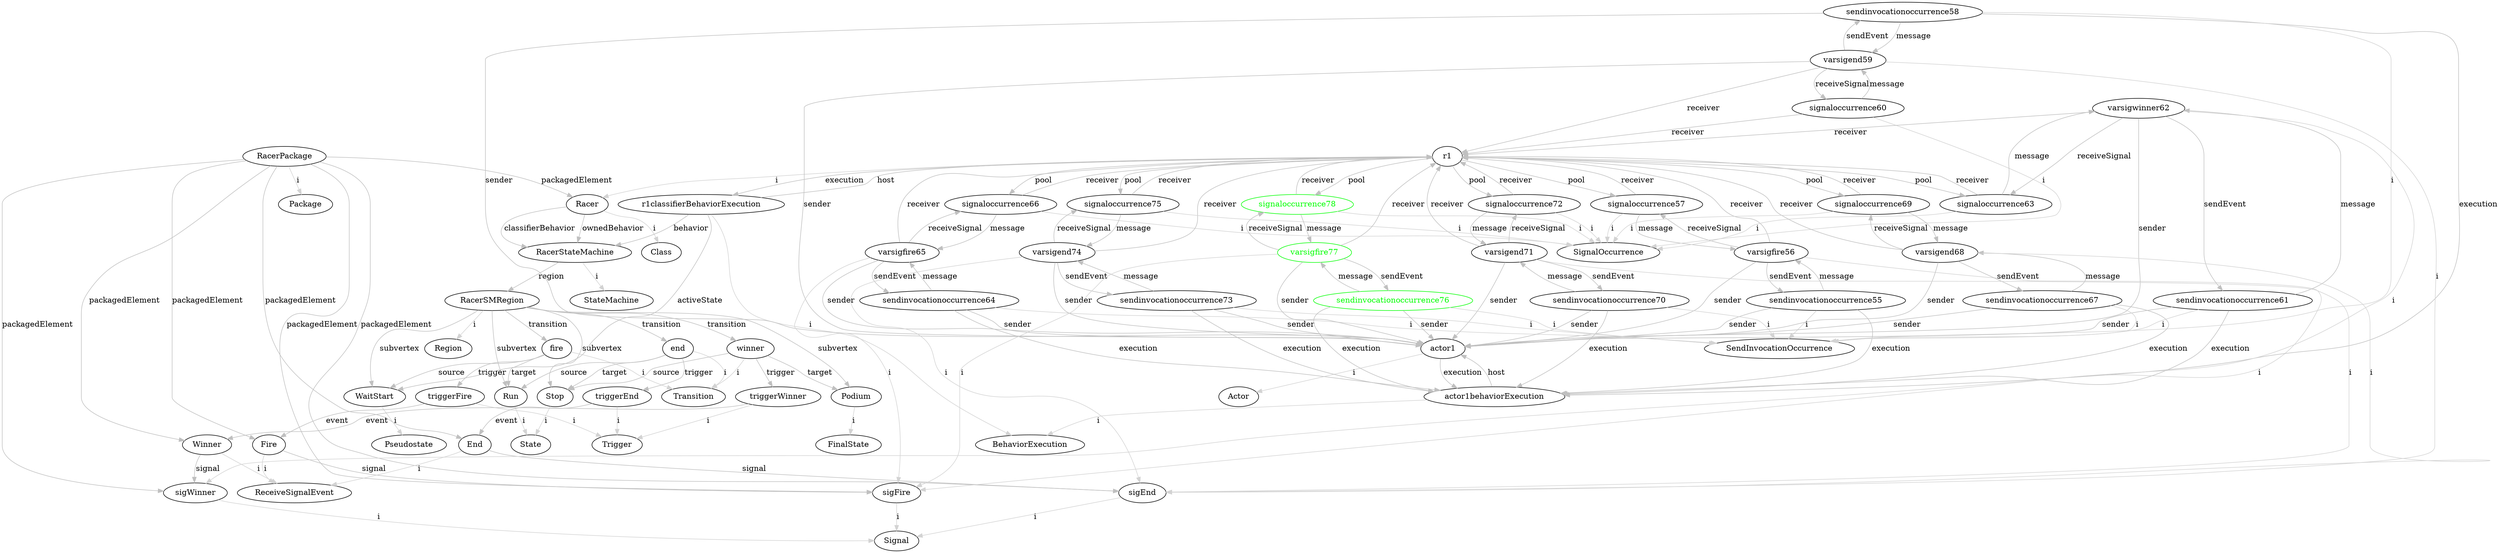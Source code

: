 digraph umlMetamodel {
	"RacerPackage" -> "Package" [label="i", color="lightgrey"]
	"RacerPackage" -> "Racer" [label="packagedElement", color="grey"]
	"Racer" -> "Class" [label="i", color="lightgrey"]
	"Racer" -> "RacerStateMachine" [label="classifierBehavior", color="grey"]
	"Racer" -> "RacerStateMachine" [label="ownedBehavior", color="grey"]
	"RacerStateMachine" -> "StateMachine" [label="i", color="lightgrey"]
	"RacerStateMachine" -> "RacerSMRegion" [label="region", color="grey"]
	"RacerSMRegion" -> "Region" [label="i", color="lightgrey"]
	"RacerSMRegion" -> "WaitStart" [label="subvertex", color="grey"]
	"WaitStart" -> "Pseudostate" [label="i", color="lightgrey"]
	"RacerSMRegion" -> "Run" [label="subvertex", color="grey"]
	"Run" -> "State" [label="i", color="lightgrey"]
	"RacerSMRegion" -> "Stop" [label="subvertex", color="grey"]
	"Stop" -> "State" [label="i", color="lightgrey"]
	"RacerSMRegion" -> "Podium" [label="subvertex", color="grey"]
	"Podium" -> "FinalState" [label="i", color="lightgrey"]
	"RacerSMRegion" -> "fire" [label="transition", color="grey"]
	"fire" -> "Transition" [label="i", color="lightgrey"]
	"fire" -> "WaitStart" [label="source", color="grey"]
	"fire" -> "Run" [label="target", color="grey"]
	"fire" -> "triggerFire" [label="trigger", color="grey"]
	"triggerFire" -> "Trigger" [label="i", color="lightgrey"]
	"triggerFire" -> "Fire" [label="event", color="grey"]
	"RacerSMRegion" -> "end" [label="transition", color="grey"]
	"end" -> "Transition" [label="i", color="lightgrey"]
	"end" -> "Run" [label="source", color="grey"]
	"end" -> "Stop" [label="target", color="grey"]
	"end" -> "triggerEnd" [label="trigger", color="grey"]
	"triggerEnd" -> "Trigger" [label="i", color="lightgrey"]
	"triggerEnd" -> "End" [label="event", color="grey"]
	"RacerSMRegion" -> "winner" [label="transition", color="grey"]
	"winner" -> "Transition" [label="i", color="lightgrey"]
	"winner" -> "Stop" [label="source", color="grey"]
	"winner" -> "Podium" [label="target", color="grey"]
	"winner" -> "triggerWinner" [label="trigger", color="grey"]
	"triggerWinner" -> "Trigger" [label="i", color="lightgrey"]
	"triggerWinner" -> "Winner" [label="event", color="grey"]
	"RacerPackage" -> "sigFire" [label="packagedElement", color="grey"]
	"sigFire" -> "Signal" [label="i", color="lightgrey"]
	"RacerPackage" -> "Fire" [label="packagedElement", color="grey"]
	"Fire" -> "ReceiveSignalEvent" [label="i", color="lightgrey"]
	"Fire" -> "sigFire" [label="signal", color="grey"]
	"RacerPackage" -> "sigEnd" [label="packagedElement", color="grey"]
	"sigEnd" -> "Signal" [label="i", color="lightgrey"]
	"RacerPackage" -> "End" [label="packagedElement", color="grey"]
	"End" -> "ReceiveSignalEvent" [label="i", color="lightgrey"]
	"End" -> "sigEnd" [label="signal", color="grey"]
	"RacerPackage" -> "sigWinner" [label="packagedElement", color="grey"]
	"sigWinner" -> "Signal" [label="i", color="lightgrey"]
	"RacerPackage" -> "Winner" [label="packagedElement", color="grey"]
	"Winner" -> "ReceiveSignalEvent" [label="i", color="lightgrey"]
	"Winner" -> "sigWinner" [label="signal", color="grey"]
	"r1" -> "Racer" [label="i", color="lightgrey"]
	"r1classifierBehaviorExecution" -> "BehaviorExecution" [label="i", color="lightgrey"]
	"r1" -> "r1classifierBehaviorExecution" [label="execution", color="grey"]
	"r1classifierBehaviorExecution" -> "r1" [label="host", color="grey"]
	"r1classifierBehaviorExecution" -> "RacerStateMachine" [label="behavior", color="grey"]
	"r1classifierBehaviorExecution" -> "WaitStart" [label="activeState", color="grey"]
	"actor1" -> "Actor" [label="i", color="lightgrey"]
	"actor1behaviorExecution" -> "BehaviorExecution" [label="i", color="lightgrey"]
	"actor1" -> "actor1behaviorExecution" [label="execution", color="grey"]
	"actor1behaviorExecution" -> "actor1" [label="host", color="grey"]
	"sendinvocationoccurrence55" -> "SendInvocationOccurrence" [label="i", color="lightgrey"]
	"sendinvocationoccurrence55" -> "varsigfire56" [label="message", color="grey"]
	"varsigfire56" -> "sendinvocationoccurrence55" [label="sendEvent", color="grey"]
	"varsigfire56" -> "signaloccurrence57" [label="receiveSignal", color="grey"]
	"signaloccurrence57" -> "varsigfire56" [label="message", color="grey"]
	"signaloccurrence57" -> "SignalOccurrence" [label="i", color="lightgrey"]
	"varsigfire56" -> "sigFire" [label="i", color="lightgrey"]
	"signaloccurrence57" -> "r1" [label="receiver", color="grey"]
	"r1" -> "signaloccurrence57" [label="pool", color="grey"]
	"varsigfire56" -> "actor1" [label="sender", color="grey"]
	"sendinvocationoccurrence55" -> "actor1" [label="sender", color="grey"]
	"varsigfire56" -> "r1" [label="receiver", color="grey"]
	"sendinvocationoccurrence55" -> "actor1behaviorExecution" [label="execution", color="grey"]
	"sendinvocationoccurrence58" -> "SendInvocationOccurrence" [label="i", color="lightgrey"]
	"sendinvocationoccurrence58" -> "varsigend59" [label="message", color="grey"]
	"varsigend59" -> "sendinvocationoccurrence58" [label="sendEvent", color="grey"]
	"varsigend59" -> "signaloccurrence60" [label="receiveSignal", color="grey"]
	"signaloccurrence60" -> "varsigend59" [label="message", color="grey"]
	"signaloccurrence60" -> "SignalOccurrence" [label="i", color="lightgrey"]
	"varsigend59" -> "sigEnd" [label="i", color="lightgrey"]
	"signaloccurrence60" -> "r1" [label="receiver", color="grey"]
	"varsigend59" -> "actor1" [label="sender", color="grey"]
	"sendinvocationoccurrence58" -> "actor1" [label="sender", color="grey"]
	"varsigend59" -> "r1" [label="receiver", color="grey"]
	"sendinvocationoccurrence58" -> "actor1behaviorExecution" [label="execution", color="grey"]
	"sendinvocationoccurrence61" -> "SendInvocationOccurrence" [label="i", color="lightgrey"]
	"sendinvocationoccurrence61" -> "varsigwinner62" [label="message", color="grey"]
	"varsigwinner62" -> "sendinvocationoccurrence61" [label="sendEvent", color="grey"]
	"varsigwinner62" -> "signaloccurrence63" [label="receiveSignal", color="grey"]
	"signaloccurrence63" -> "varsigwinner62" [label="message", color="grey"]
	"signaloccurrence63" -> "SignalOccurrence" [label="i", color="lightgrey"]
	"varsigwinner62" -> "sigWinner" [label="i", color="lightgrey"]
	"signaloccurrence63" -> "r1" [label="receiver", color="grey"]
	"r1" -> "signaloccurrence63" [label="pool", color="grey"]
	"varsigwinner62" -> "actor1" [label="sender", color="grey"]
	"sendinvocationoccurrence61" -> "actor1" [label="sender", color="grey"]
	"varsigwinner62" -> "r1" [label="receiver", color="grey"]
	"sendinvocationoccurrence61" -> "actor1behaviorExecution" [label="execution", color="grey"]
	"sendinvocationoccurrence64" -> "SendInvocationOccurrence" [label="i", color="lightgrey"]
	"sendinvocationoccurrence64" -> "varsigfire65" [label="message", color="grey"]
	"varsigfire65" -> "sendinvocationoccurrence64" [label="sendEvent", color="grey"]
	"varsigfire65" -> "signaloccurrence66" [label="receiveSignal", color="grey"]
	"signaloccurrence66" -> "varsigfire65" [label="message", color="grey"]
	"signaloccurrence66" -> "SignalOccurrence" [label="i", color="lightgrey"]
	"varsigfire65" -> "sigFire" [label="i", color="lightgrey"]
	"signaloccurrence66" -> "r1" [label="receiver", color="grey"]
	"r1" -> "signaloccurrence66" [label="pool", color="grey"]
	"varsigfire65" -> "actor1" [label="sender", color="grey"]
	"sendinvocationoccurrence64" -> "actor1" [label="sender", color="grey"]
	"varsigfire65" -> "r1" [label="receiver", color="grey"]
	"sendinvocationoccurrence64" -> "actor1behaviorExecution" [label="execution", color="grey"]
	"sendinvocationoccurrence67" -> "SendInvocationOccurrence" [label="i", color="lightgrey"]
	"sendinvocationoccurrence67" -> "varsigend68" [label="message", color="grey"]
	"varsigend68" -> "sendinvocationoccurrence67" [label="sendEvent", color="grey"]
	"varsigend68" -> "signaloccurrence69" [label="receiveSignal", color="grey"]
	"signaloccurrence69" -> "varsigend68" [label="message", color="grey"]
	"signaloccurrence69" -> "SignalOccurrence" [label="i", color="lightgrey"]
	"varsigend68" -> "sigEnd" [label="i", color="lightgrey"]
	"signaloccurrence69" -> "r1" [label="receiver", color="grey"]
	"r1" -> "signaloccurrence69" [label="pool", color="grey"]
	"varsigend68" -> "actor1" [label="sender", color="grey"]
	"sendinvocationoccurrence67" -> "actor1" [label="sender", color="grey"]
	"varsigend68" -> "r1" [label="receiver", color="grey"]
	"sendinvocationoccurrence67" -> "actor1behaviorExecution" [label="execution", color="grey"]
	"sendinvocationoccurrence70" -> "SendInvocationOccurrence" [label="i", color="lightgrey"]
	"sendinvocationoccurrence70" -> "varsigend71" [label="message", color="grey"]
	"varsigend71" -> "sendinvocationoccurrence70" [label="sendEvent", color="grey"]
	"varsigend71" -> "signaloccurrence72" [label="receiveSignal", color="grey"]
	"signaloccurrence72" -> "varsigend71" [label="message", color="grey"]
	"signaloccurrence72" -> "SignalOccurrence" [label="i", color="lightgrey"]
	"varsigend71" -> "sigEnd" [label="i", color="lightgrey"]
	"signaloccurrence72" -> "r1" [label="receiver", color="grey"]
	"r1" -> "signaloccurrence72" [label="pool", color="grey"]
	"varsigend71" -> "actor1" [label="sender", color="grey"]
	"sendinvocationoccurrence70" -> "actor1" [label="sender", color="grey"]
	"varsigend71" -> "r1" [label="receiver", color="grey"]
	"sendinvocationoccurrence70" -> "actor1behaviorExecution" [label="execution", color="grey"]
	"sendinvocationoccurrence73" -> "SendInvocationOccurrence" [label="i", color="lightgrey"]
	"sendinvocationoccurrence73" -> "varsigend74" [label="message", color="grey"]
	"varsigend74" -> "sendinvocationoccurrence73" [label="sendEvent", color="grey"]
	"varsigend74" -> "signaloccurrence75" [label="receiveSignal", color="grey"]
	"signaloccurrence75" -> "varsigend74" [label="message", color="grey"]
	"signaloccurrence75" -> "SignalOccurrence" [label="i", color="lightgrey"]
	"varsigend74" -> "sigEnd" [label="i", color="lightgrey"]
	"signaloccurrence75" -> "r1" [label="receiver", color="grey"]
	"r1" -> "signaloccurrence75" [label="pool", color="grey"]
	"varsigend74" -> "actor1" [label="sender", color="grey"]
	"sendinvocationoccurrence73" -> "actor1" [label="sender", color="grey"]
	"varsigend74" -> "r1" [label="receiver", color="grey"]
	"sendinvocationoccurrence73" -> "actor1behaviorExecution" [label="execution", color="grey"]
	"sendinvocationoccurrence76" -> "SendInvocationOccurrence" [label="i", color="lightgrey"]
	"sendinvocationoccurrence76" [color="green", fontcolor="green"]
	"sendinvocationoccurrence76" -> "varsigfire77" [label="message", color="grey"]
	"sendinvocationoccurrence76" [color="green", fontcolor="green"]
	"varsigfire77" [color="green", fontcolor="green"]
	"varsigfire77" -> "sendinvocationoccurrence76" [label="sendEvent", color="grey"]
	"varsigfire77" [color="green", fontcolor="green"]
	"sendinvocationoccurrence76" [color="green", fontcolor="green"]
	"varsigfire77" -> "signaloccurrence78" [label="receiveSignal", color="grey"]
	"varsigfire77" [color="green", fontcolor="green"]
	"signaloccurrence78" [color="green", fontcolor="green"]
	"signaloccurrence78" -> "varsigfire77" [label="message", color="grey"]
	"signaloccurrence78" [color="green", fontcolor="green"]
	"varsigfire77" [color="green", fontcolor="green"]
	"signaloccurrence78" -> "SignalOccurrence" [label="i", color="lightgrey"]
	"signaloccurrence78" [color="green", fontcolor="green"]
	"varsigfire77" -> "sigFire" [label="i", color="lightgrey"]
	"varsigfire77" [color="green", fontcolor="green"]
	"signaloccurrence78" -> "r1" [label="receiver", color="grey"]
	"signaloccurrence78" [color="green", fontcolor="green"]
	"r1" -> "signaloccurrence78" [label="pool", color="grey"]
	"signaloccurrence78" [color="green", fontcolor="green"]
	"varsigfire77" -> "actor1" [label="sender", color="grey"]
	"varsigfire77" [color="green", fontcolor="green"]
	"sendinvocationoccurrence76" -> "actor1" [label="sender", color="grey"]
	"sendinvocationoccurrence76" [color="green", fontcolor="green"]
	"varsigfire77" -> "r1" [label="receiver", color="grey"]
	"varsigfire77" [color="green", fontcolor="green"]
	"sendinvocationoccurrence76" -> "actor1behaviorExecution" [label="execution", color="grey"]
	"sendinvocationoccurrence76" [color="green", fontcolor="green"]
}
